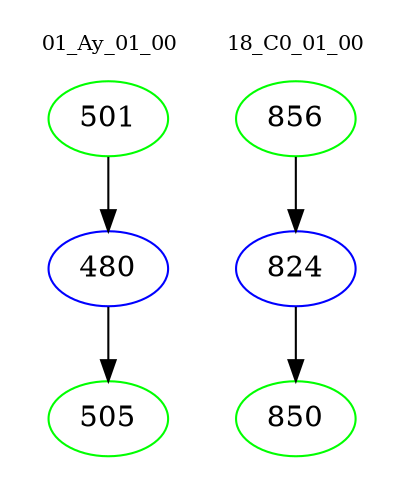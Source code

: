 digraph{
subgraph cluster_0 {
color = white
label = "01_Ay_01_00";
fontsize=10;
T0_501 [label="501", color="green"]
T0_501 -> T0_480 [color="black"]
T0_480 [label="480", color="blue"]
T0_480 -> T0_505 [color="black"]
T0_505 [label="505", color="green"]
}
subgraph cluster_1 {
color = white
label = "18_C0_01_00";
fontsize=10;
T1_856 [label="856", color="green"]
T1_856 -> T1_824 [color="black"]
T1_824 [label="824", color="blue"]
T1_824 -> T1_850 [color="black"]
T1_850 [label="850", color="green"]
}
}
